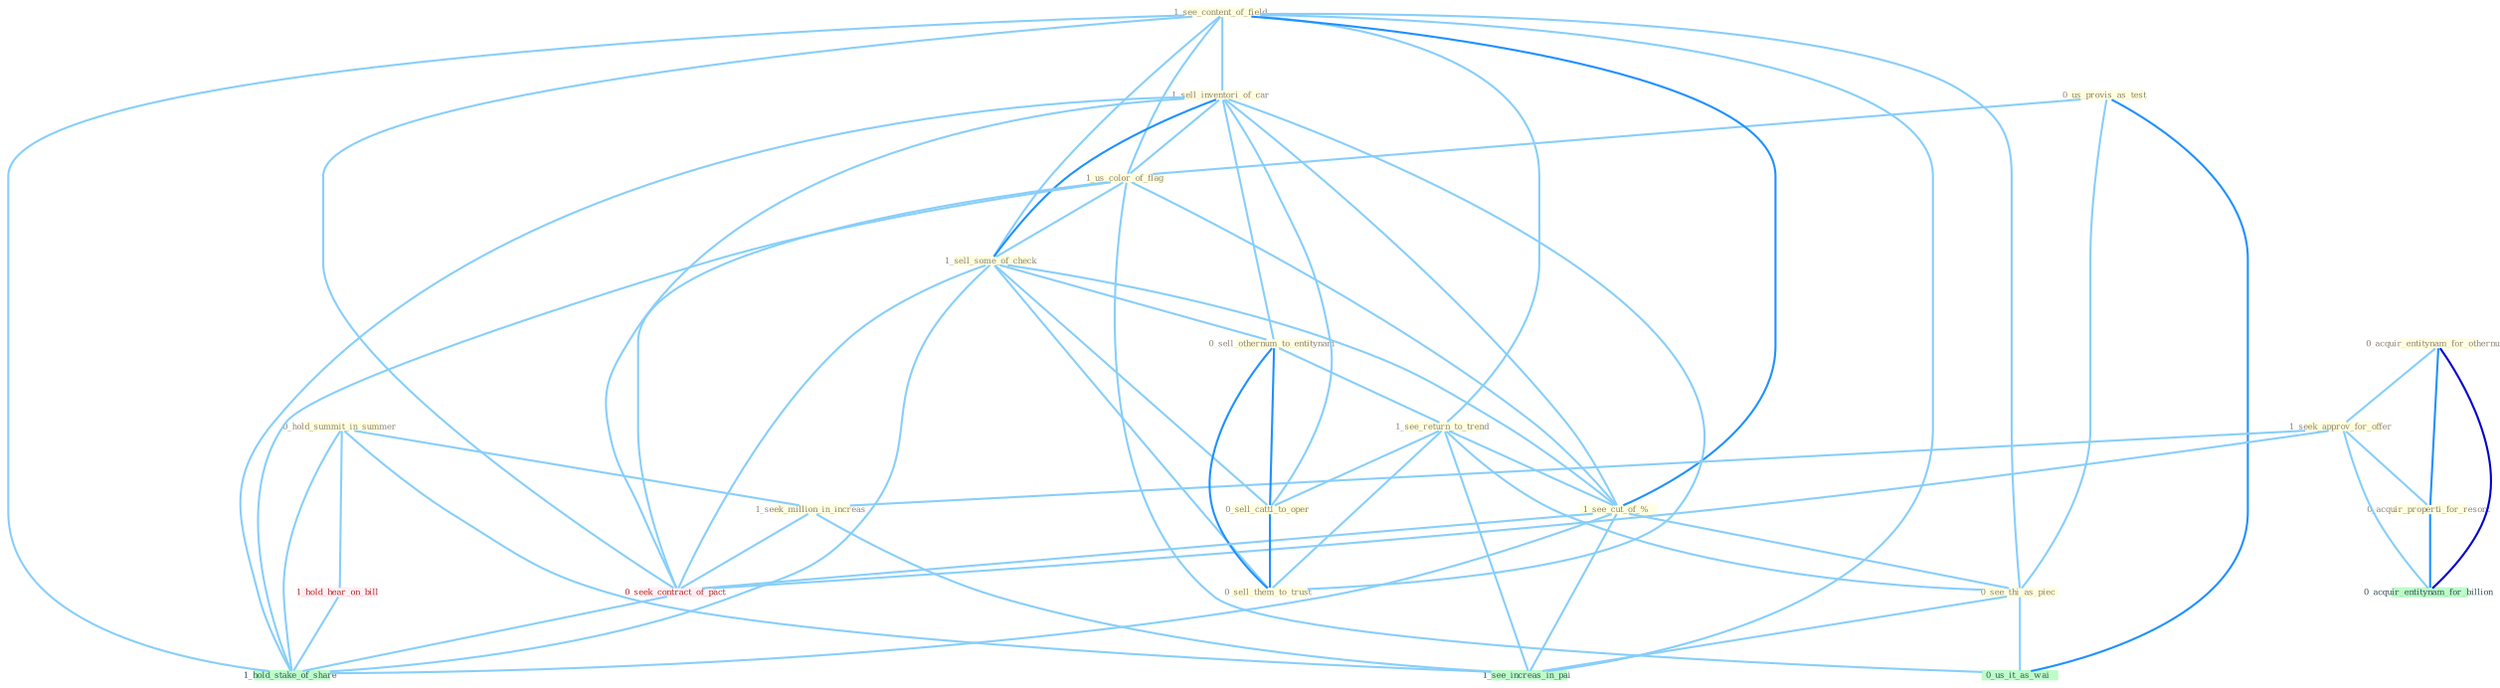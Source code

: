 Graph G{ 
    node
    [shape=polygon,style=filled,width=.5,height=.06,color="#BDFCC9",fixedsize=true,fontsize=4,
    fontcolor="#2f4f4f"];
    {node
    [color="#ffffe0", fontcolor="#8b7d6b"] "0_hold_summit_in_summer " "0_us_provis_as_test " "1_see_content_of_field " "0_acquir_entitynam_for_othernum " "1_sell_inventori_of_car " "1_seek_approv_for_offer " "1_us_color_of_flag " "1_seek_million_in_increas " "0_acquir_properti_for_resort " "1_sell_some_of_check " "0_sell_othernum_to_entitynam " "1_see_return_to_trend " "1_see_cut_of_% " "0_sell_cattl_to_oper " "0_sell_them_to_trust " "0_see_thi_as_piec "}
{node [color="#fff0f5", fontcolor="#b22222"] "0_seek_contract_of_pact " "1_hold_hear_on_bill "}
edge [color="#B0E2FF"];

	"0_hold_summit_in_summer " -- "1_seek_million_in_increas " [w="1", color="#87cefa" ];
	"0_hold_summit_in_summer " -- "1_see_increas_in_pai " [w="1", color="#87cefa" ];
	"0_hold_summit_in_summer " -- "1_hold_hear_on_bill " [w="1", color="#87cefa" ];
	"0_hold_summit_in_summer " -- "1_hold_stake_of_share " [w="1", color="#87cefa" ];
	"0_us_provis_as_test " -- "1_us_color_of_flag " [w="1", color="#87cefa" ];
	"0_us_provis_as_test " -- "0_see_thi_as_piec " [w="1", color="#87cefa" ];
	"0_us_provis_as_test " -- "0_us_it_as_wai " [w="2", color="#1e90ff" , len=0.8];
	"1_see_content_of_field " -- "1_sell_inventori_of_car " [w="1", color="#87cefa" ];
	"1_see_content_of_field " -- "1_us_color_of_flag " [w="1", color="#87cefa" ];
	"1_see_content_of_field " -- "1_sell_some_of_check " [w="1", color="#87cefa" ];
	"1_see_content_of_field " -- "1_see_return_to_trend " [w="1", color="#87cefa" ];
	"1_see_content_of_field " -- "1_see_cut_of_% " [w="2", color="#1e90ff" , len=0.8];
	"1_see_content_of_field " -- "0_see_thi_as_piec " [w="1", color="#87cefa" ];
	"1_see_content_of_field " -- "0_seek_contract_of_pact " [w="1", color="#87cefa" ];
	"1_see_content_of_field " -- "1_see_increas_in_pai " [w="1", color="#87cefa" ];
	"1_see_content_of_field " -- "1_hold_stake_of_share " [w="1", color="#87cefa" ];
	"0_acquir_entitynam_for_othernum " -- "1_seek_approv_for_offer " [w="1", color="#87cefa" ];
	"0_acquir_entitynam_for_othernum " -- "0_acquir_properti_for_resort " [w="2", color="#1e90ff" , len=0.8];
	"0_acquir_entitynam_for_othernum " -- "0_acquir_entitynam_for_billion " [w="3", color="#0000cd" , len=0.6];
	"1_sell_inventori_of_car " -- "1_us_color_of_flag " [w="1", color="#87cefa" ];
	"1_sell_inventori_of_car " -- "1_sell_some_of_check " [w="2", color="#1e90ff" , len=0.8];
	"1_sell_inventori_of_car " -- "0_sell_othernum_to_entitynam " [w="1", color="#87cefa" ];
	"1_sell_inventori_of_car " -- "1_see_cut_of_% " [w="1", color="#87cefa" ];
	"1_sell_inventori_of_car " -- "0_sell_cattl_to_oper " [w="1", color="#87cefa" ];
	"1_sell_inventori_of_car " -- "0_sell_them_to_trust " [w="1", color="#87cefa" ];
	"1_sell_inventori_of_car " -- "0_seek_contract_of_pact " [w="1", color="#87cefa" ];
	"1_sell_inventori_of_car " -- "1_hold_stake_of_share " [w="1", color="#87cefa" ];
	"1_seek_approv_for_offer " -- "1_seek_million_in_increas " [w="1", color="#87cefa" ];
	"1_seek_approv_for_offer " -- "0_acquir_properti_for_resort " [w="1", color="#87cefa" ];
	"1_seek_approv_for_offer " -- "0_seek_contract_of_pact " [w="1", color="#87cefa" ];
	"1_seek_approv_for_offer " -- "0_acquir_entitynam_for_billion " [w="1", color="#87cefa" ];
	"1_us_color_of_flag " -- "1_sell_some_of_check " [w="1", color="#87cefa" ];
	"1_us_color_of_flag " -- "1_see_cut_of_% " [w="1", color="#87cefa" ];
	"1_us_color_of_flag " -- "0_seek_contract_of_pact " [w="1", color="#87cefa" ];
	"1_us_color_of_flag " -- "0_us_it_as_wai " [w="1", color="#87cefa" ];
	"1_us_color_of_flag " -- "1_hold_stake_of_share " [w="1", color="#87cefa" ];
	"1_seek_million_in_increas " -- "0_seek_contract_of_pact " [w="1", color="#87cefa" ];
	"1_seek_million_in_increas " -- "1_see_increas_in_pai " [w="1", color="#87cefa" ];
	"0_acquir_properti_for_resort " -- "0_acquir_entitynam_for_billion " [w="2", color="#1e90ff" , len=0.8];
	"1_sell_some_of_check " -- "0_sell_othernum_to_entitynam " [w="1", color="#87cefa" ];
	"1_sell_some_of_check " -- "1_see_cut_of_% " [w="1", color="#87cefa" ];
	"1_sell_some_of_check " -- "0_sell_cattl_to_oper " [w="1", color="#87cefa" ];
	"1_sell_some_of_check " -- "0_sell_them_to_trust " [w="1", color="#87cefa" ];
	"1_sell_some_of_check " -- "0_seek_contract_of_pact " [w="1", color="#87cefa" ];
	"1_sell_some_of_check " -- "1_hold_stake_of_share " [w="1", color="#87cefa" ];
	"0_sell_othernum_to_entitynam " -- "1_see_return_to_trend " [w="1", color="#87cefa" ];
	"0_sell_othernum_to_entitynam " -- "0_sell_cattl_to_oper " [w="2", color="#1e90ff" , len=0.8];
	"0_sell_othernum_to_entitynam " -- "0_sell_them_to_trust " [w="2", color="#1e90ff" , len=0.8];
	"1_see_return_to_trend " -- "1_see_cut_of_% " [w="1", color="#87cefa" ];
	"1_see_return_to_trend " -- "0_sell_cattl_to_oper " [w="1", color="#87cefa" ];
	"1_see_return_to_trend " -- "0_sell_them_to_trust " [w="1", color="#87cefa" ];
	"1_see_return_to_trend " -- "0_see_thi_as_piec " [w="1", color="#87cefa" ];
	"1_see_return_to_trend " -- "1_see_increas_in_pai " [w="1", color="#87cefa" ];
	"1_see_cut_of_% " -- "0_see_thi_as_piec " [w="1", color="#87cefa" ];
	"1_see_cut_of_% " -- "0_seek_contract_of_pact " [w="1", color="#87cefa" ];
	"1_see_cut_of_% " -- "1_see_increas_in_pai " [w="1", color="#87cefa" ];
	"1_see_cut_of_% " -- "1_hold_stake_of_share " [w="1", color="#87cefa" ];
	"0_sell_cattl_to_oper " -- "0_sell_them_to_trust " [w="2", color="#1e90ff" , len=0.8];
	"0_see_thi_as_piec " -- "0_us_it_as_wai " [w="1", color="#87cefa" ];
	"0_see_thi_as_piec " -- "1_see_increas_in_pai " [w="1", color="#87cefa" ];
	"0_seek_contract_of_pact " -- "1_hold_stake_of_share " [w="1", color="#87cefa" ];
	"1_hold_hear_on_bill " -- "1_hold_stake_of_share " [w="1", color="#87cefa" ];
}